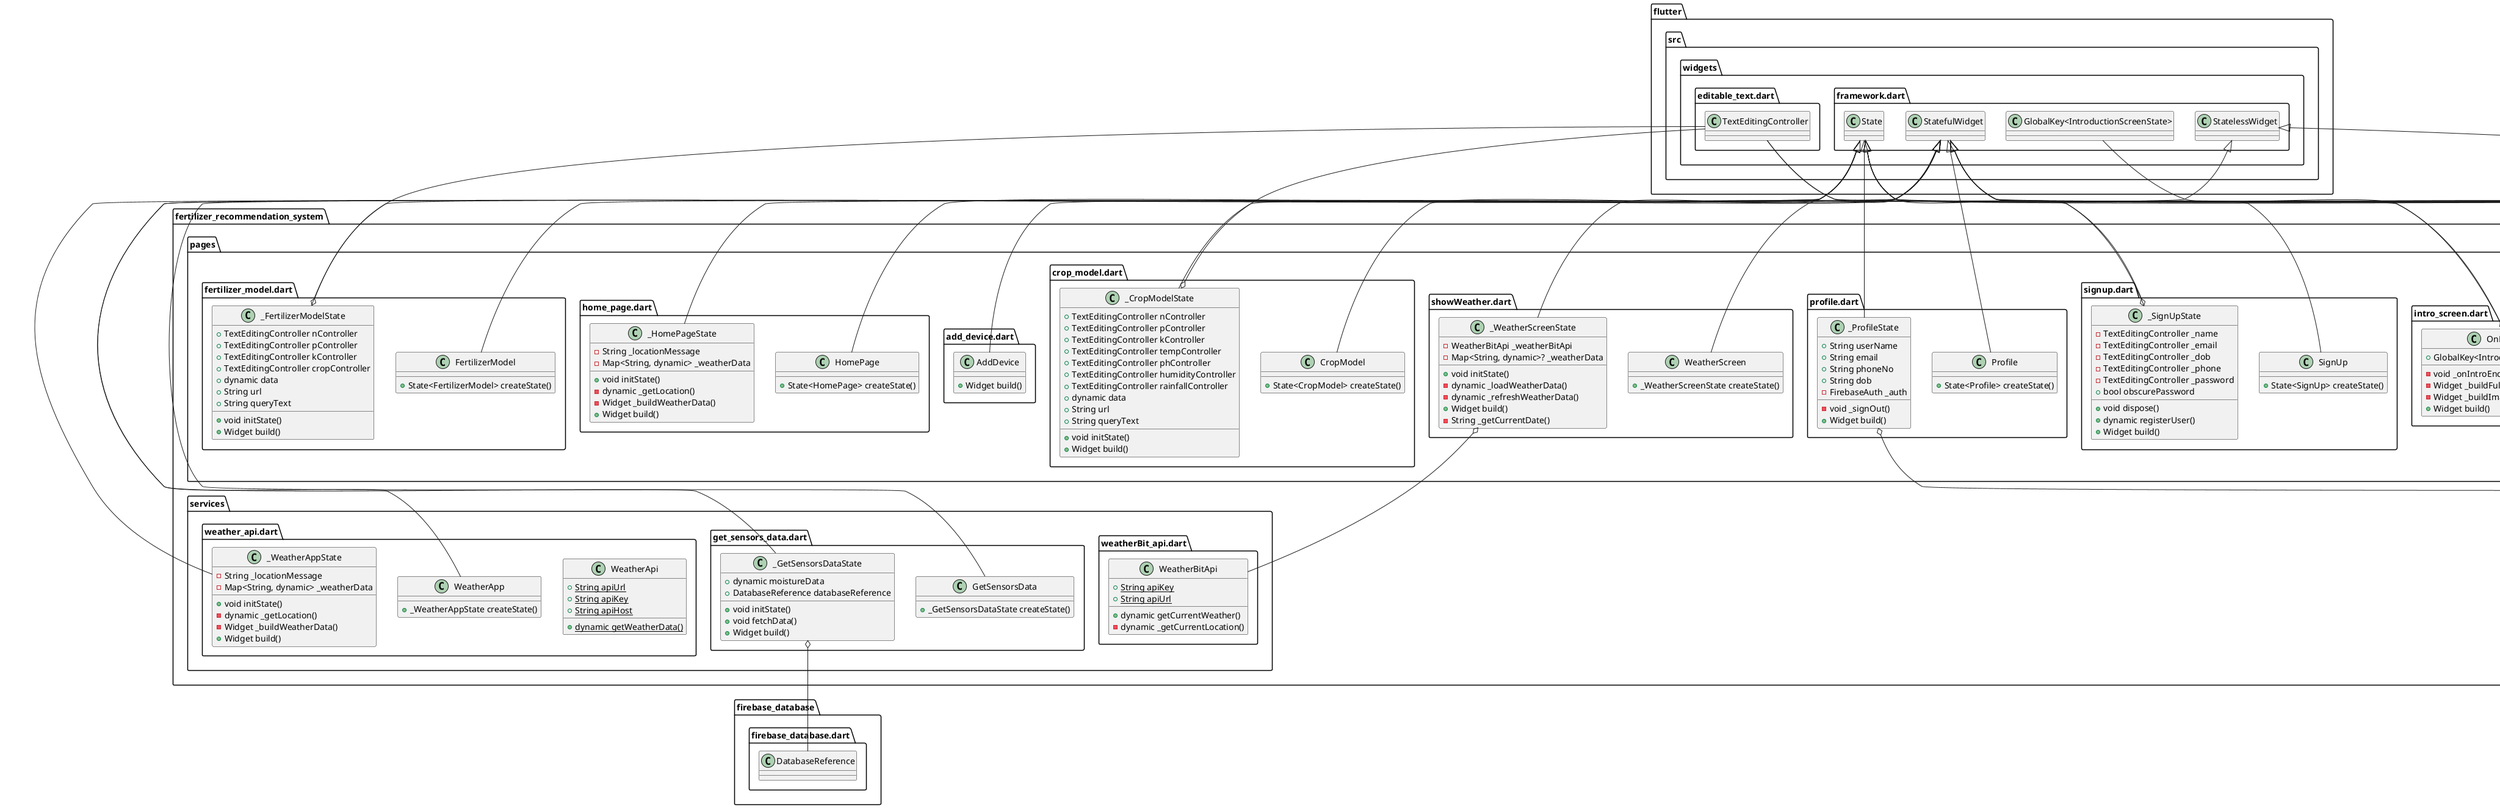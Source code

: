 @startuml
set namespaceSeparator ::

class "fertilizer_recommendation_system::services::weather_api.dart::WeatherApi" {
  {static} +String apiUrl
  {static} +String apiKey
  {static} +String apiHost
  {static} +dynamic getWeatherData()
}

class "fertilizer_recommendation_system::services::weather_api.dart::WeatherApp" {
  +_WeatherAppState createState()
}

"flutter::src::widgets::framework.dart::StatefulWidget" <|-- "fertilizer_recommendation_system::services::weather_api.dart::WeatherApp"

class "fertilizer_recommendation_system::services::weather_api.dart::_WeatherAppState" {
  -String _locationMessage
  -Map<String, dynamic> _weatherData
  +void initState()
  -dynamic _getLocation()
  -Widget _buildWeatherData()
  +Widget build()
}

"flutter::src::widgets::framework.dart::State" <|-- "fertilizer_recommendation_system::services::weather_api.dart::_WeatherAppState"

class "fertilizer_recommendation_system::services::get_sensors_data.dart::GetSensorsData" {
  +_GetSensorsDataState createState()
}

"flutter::src::widgets::framework.dart::StatefulWidget" <|-- "fertilizer_recommendation_system::services::get_sensors_data.dart::GetSensorsData"

class "fertilizer_recommendation_system::services::get_sensors_data.dart::_GetSensorsDataState" {
  +dynamic moistureData
  +DatabaseReference databaseReference
  +void initState()
  +void fetchData()
  +Widget build()
}

"fertilizer_recommendation_system::services::get_sensors_data.dart::_GetSensorsDataState" o-- "firebase_database::firebase_database.dart::DatabaseReference"
"flutter::src::widgets::framework.dart::State" <|-- "fertilizer_recommendation_system::services::get_sensors_data.dart::_GetSensorsDataState"

class "fertilizer_recommendation_system::services::weatherBit_api.dart::WeatherBitApi" {
  {static} +String apiKey
  {static} +String apiUrl
  +dynamic getCurrentWeather()
  -dynamic _getCurrentLocation()
}

class "fertilizer_recommendation_system::user_navigator.dart::UserNaviagator" {
  +_UserNaviagatorState createState()
}

"flutter::src::widgets::framework.dart::StatefulWidget" <|-- "fertilizer_recommendation_system::user_navigator.dart::UserNaviagator"

class "fertilizer_recommendation_system::user_navigator.dart::_UserNaviagatorState" {
  -int _currentIndex
  -List<Widget> _tabs
  +Widget build()
}

"flutter::src::widgets::framework.dart::State" <|-- "fertilizer_recommendation_system::user_navigator.dart::_UserNaviagatorState"

class "fertilizer_recommendation_system::firebase_options.dart::DefaultFirebaseOptions" {
  {static} +FirebaseOptions web
  {static} +FirebaseOptions android
  {static} +FirebaseOptions ios
  {static} +FirebaseOptions currentPlatform
}

"fertilizer_recommendation_system::firebase_options.dart::DefaultFirebaseOptions" o-- "firebase_core_platform_interface::firebase_core_platform_interface.dart::FirebaseOptions"

class "fertilizer_recommendation_system::pages::recommendation.dart::Recommendation" {
  +Widget build()
}

"flutter::src::widgets::framework.dart::StatelessWidget" <|-- "fertilizer_recommendation_system::pages::recommendation.dart::Recommendation"

class "fertilizer_recommendation_system::pages::login.dart::Login" {
  +State<Login> createState()
}

"flutter::src::widgets::framework.dart::StatefulWidget" <|-- "fertilizer_recommendation_system::pages::login.dart::Login"

class "fertilizer_recommendation_system::pages::login.dart::_LoginState" {
  -TextEditingController _email
  -TextEditingController _password
  -FirebaseAuth _auth
  +bool obscurePassword
  +Widget build()
}

"fertilizer_recommendation_system::pages::login.dart::_LoginState" o-- "flutter::src::widgets::editable_text.dart::TextEditingController"
"fertilizer_recommendation_system::pages::login.dart::_LoginState" o-- "firebase_auth::firebase_auth.dart::FirebaseAuth"
"flutter::src::widgets::framework.dart::State" <|-- "fertilizer_recommendation_system::pages::login.dart::_LoginState"

class "fertilizer_recommendation_system::pages::intro_screen.dart::OnBoardingPage" {
  +OnBoardingPageState createState()
}

"flutter::src::widgets::framework.dart::StatefulWidget" <|-- "fertilizer_recommendation_system::pages::intro_screen.dart::OnBoardingPage"

class "fertilizer_recommendation_system::pages::intro_screen.dart::OnBoardingPageState" {
  +GlobalKey<IntroductionScreenState> introKey
  -void _onIntroEnd()
  -Widget _buildFullscreenImage()
  -Widget _buildImage()
  +Widget build()
}

"fertilizer_recommendation_system::pages::intro_screen.dart::OnBoardingPageState" o-- "flutter::src::widgets::framework.dart::GlobalKey<IntroductionScreenState>"
"flutter::src::widgets::framework.dart::State" <|-- "fertilizer_recommendation_system::pages::intro_screen.dart::OnBoardingPageState"

class "fertilizer_recommendation_system::pages::signup.dart::SignUp" {
  +State<SignUp> createState()
}

"flutter::src::widgets::framework.dart::StatefulWidget" <|-- "fertilizer_recommendation_system::pages::signup.dart::SignUp"

class "fertilizer_recommendation_system::pages::signup.dart::_SignUpState" {
  -TextEditingController _name
  -TextEditingController _email
  -TextEditingController _dob
  -TextEditingController _phone
  -TextEditingController _password
  +bool obscurePassword
  +void dispose()
  +dynamic registerUser()
  +Widget build()
}

"fertilizer_recommendation_system::pages::signup.dart::_SignUpState" o-- "flutter::src::widgets::editable_text.dart::TextEditingController"
"flutter::src::widgets::framework.dart::State" <|-- "fertilizer_recommendation_system::pages::signup.dart::_SignUpState"

class "fertilizer_recommendation_system::pages::profile.dart::Profile" {
  +State<Profile> createState()
}

"flutter::src::widgets::framework.dart::StatefulWidget" <|-- "fertilizer_recommendation_system::pages::profile.dart::Profile"

class "fertilizer_recommendation_system::pages::profile.dart::_ProfileState" {
  +String userName
  +String email
  +String phoneNo
  +String dob
  -FirebaseAuth _auth
  -void _signOut()
  +Widget build()
}

"fertilizer_recommendation_system::pages::profile.dart::_ProfileState" o-- "firebase_auth::firebase_auth.dart::FirebaseAuth"
"flutter::src::widgets::framework.dart::State" <|-- "fertilizer_recommendation_system::pages::profile.dart::_ProfileState"

class "fertilizer_recommendation_system::pages::showWeather.dart::WeatherScreen" {
  +_WeatherScreenState createState()
}

"flutter::src::widgets::framework.dart::StatefulWidget" <|-- "fertilizer_recommendation_system::pages::showWeather.dart::WeatherScreen"

class "fertilizer_recommendation_system::pages::showWeather.dart::_WeatherScreenState" {
  -WeatherBitApi _weatherBitApi
  -Map<String, dynamic>? _weatherData
  +void initState()
  -dynamic _loadWeatherData()
  -dynamic _refreshWeatherData()
  +Widget build()
  -String _getCurrentDate()
}

"fertilizer_recommendation_system::pages::showWeather.dart::_WeatherScreenState" o-- "fertilizer_recommendation_system::services::weatherBit_api.dart::WeatherBitApi"
"flutter::src::widgets::framework.dart::State" <|-- "fertilizer_recommendation_system::pages::showWeather.dart::_WeatherScreenState"

class "fertilizer_recommendation_system::pages::crop_model.dart::CropModel" {
  +State<CropModel> createState()
}

"flutter::src::widgets::framework.dart::StatefulWidget" <|-- "fertilizer_recommendation_system::pages::crop_model.dart::CropModel"

class "fertilizer_recommendation_system::pages::crop_model.dart::_CropModelState" {
  +TextEditingController nController
  +TextEditingController pController
  +TextEditingController kController
  +TextEditingController tempController
  +TextEditingController phController
  +TextEditingController humidityController
  +TextEditingController rainfallController
  +dynamic data
  +String url
  +String queryText
  +void initState()
  +Widget build()
}

"fertilizer_recommendation_system::pages::crop_model.dart::_CropModelState" o-- "flutter::src::widgets::editable_text.dart::TextEditingController"
"flutter::src::widgets::framework.dart::State" <|-- "fertilizer_recommendation_system::pages::crop_model.dart::_CropModelState"

class "fertilizer_recommendation_system::pages::add_device.dart::AddDevice" {
  +Widget build()
}

"flutter::src::widgets::framework.dart::StatelessWidget" <|-- "fertilizer_recommendation_system::pages::add_device.dart::AddDevice"

class "fertilizer_recommendation_system::pages::home_page.dart::HomePage" {
  +State<HomePage> createState()
}

"flutter::src::widgets::framework.dart::StatefulWidget" <|-- "fertilizer_recommendation_system::pages::home_page.dart::HomePage"

class "fertilizer_recommendation_system::pages::home_page.dart::_HomePageState" {
  -String _locationMessage
  -Map<String, dynamic> _weatherData
  +void initState()
  -dynamic _getLocation()
  -Widget _buildWeatherData()
  +Widget build()
}

"flutter::src::widgets::framework.dart::State" <|-- "fertilizer_recommendation_system::pages::home_page.dart::_HomePageState"

class "fertilizer_recommendation_system::pages::fertilizer_model.dart::FertilizerModel" {
  +State<FertilizerModel> createState()
}

"flutter::src::widgets::framework.dart::StatefulWidget" <|-- "fertilizer_recommendation_system::pages::fertilizer_model.dart::FertilizerModel"

class "fertilizer_recommendation_system::pages::fertilizer_model.dart::_FertilizerModelState" {
  +TextEditingController nController
  +TextEditingController pController
  +TextEditingController kController
  +TextEditingController cropController
  +dynamic data
  +String url
  +String queryText
  +void initState()
  +Widget build()
}

"fertilizer_recommendation_system::pages::fertilizer_model.dart::_FertilizerModelState" o-- "flutter::src::widgets::editable_text.dart::TextEditingController"
"flutter::src::widgets::framework.dart::State" <|-- "fertilizer_recommendation_system::pages::fertilizer_model.dart::_FertilizerModelState"

class "fertilizer_recommendation_system::widgets::chatgpt_widget.dart::ChatGPTResponseContainer" {
  +String prompt
  +_ChatGPTResponseContainerState createState()
}

"flutter::src::widgets::framework.dart::StatefulWidget" <|-- "fertilizer_recommendation_system::widgets::chatgpt_widget.dart::ChatGPTResponseContainer"

class "fertilizer_recommendation_system::widgets::chatgpt_widget.dart::_ChatGPTResponseContainerState" {
  +String chatGPTResponse
  +RateLimiter rateLimiter
  +dynamic fetchChatGPTResponse()
  +void initState()
  +Widget build()
}

"fertilizer_recommendation_system::widgets::chatgpt_widget.dart::_ChatGPTResponseContainerState" o-- "fertilizer_recommendation_system::widgets::chatgpt_widget.dart::RateLimiter"
"flutter::src::widgets::framework.dart::State" <|-- "fertilizer_recommendation_system::widgets::chatgpt_widget.dart::_ChatGPTResponseContainerState"

class "fertilizer_recommendation_system::widgets::chatgpt_widget.dart::RateLimiter" {
  -int _delay
  -int _lastRequestTime
  +dynamic throttle()
}


@enduml
